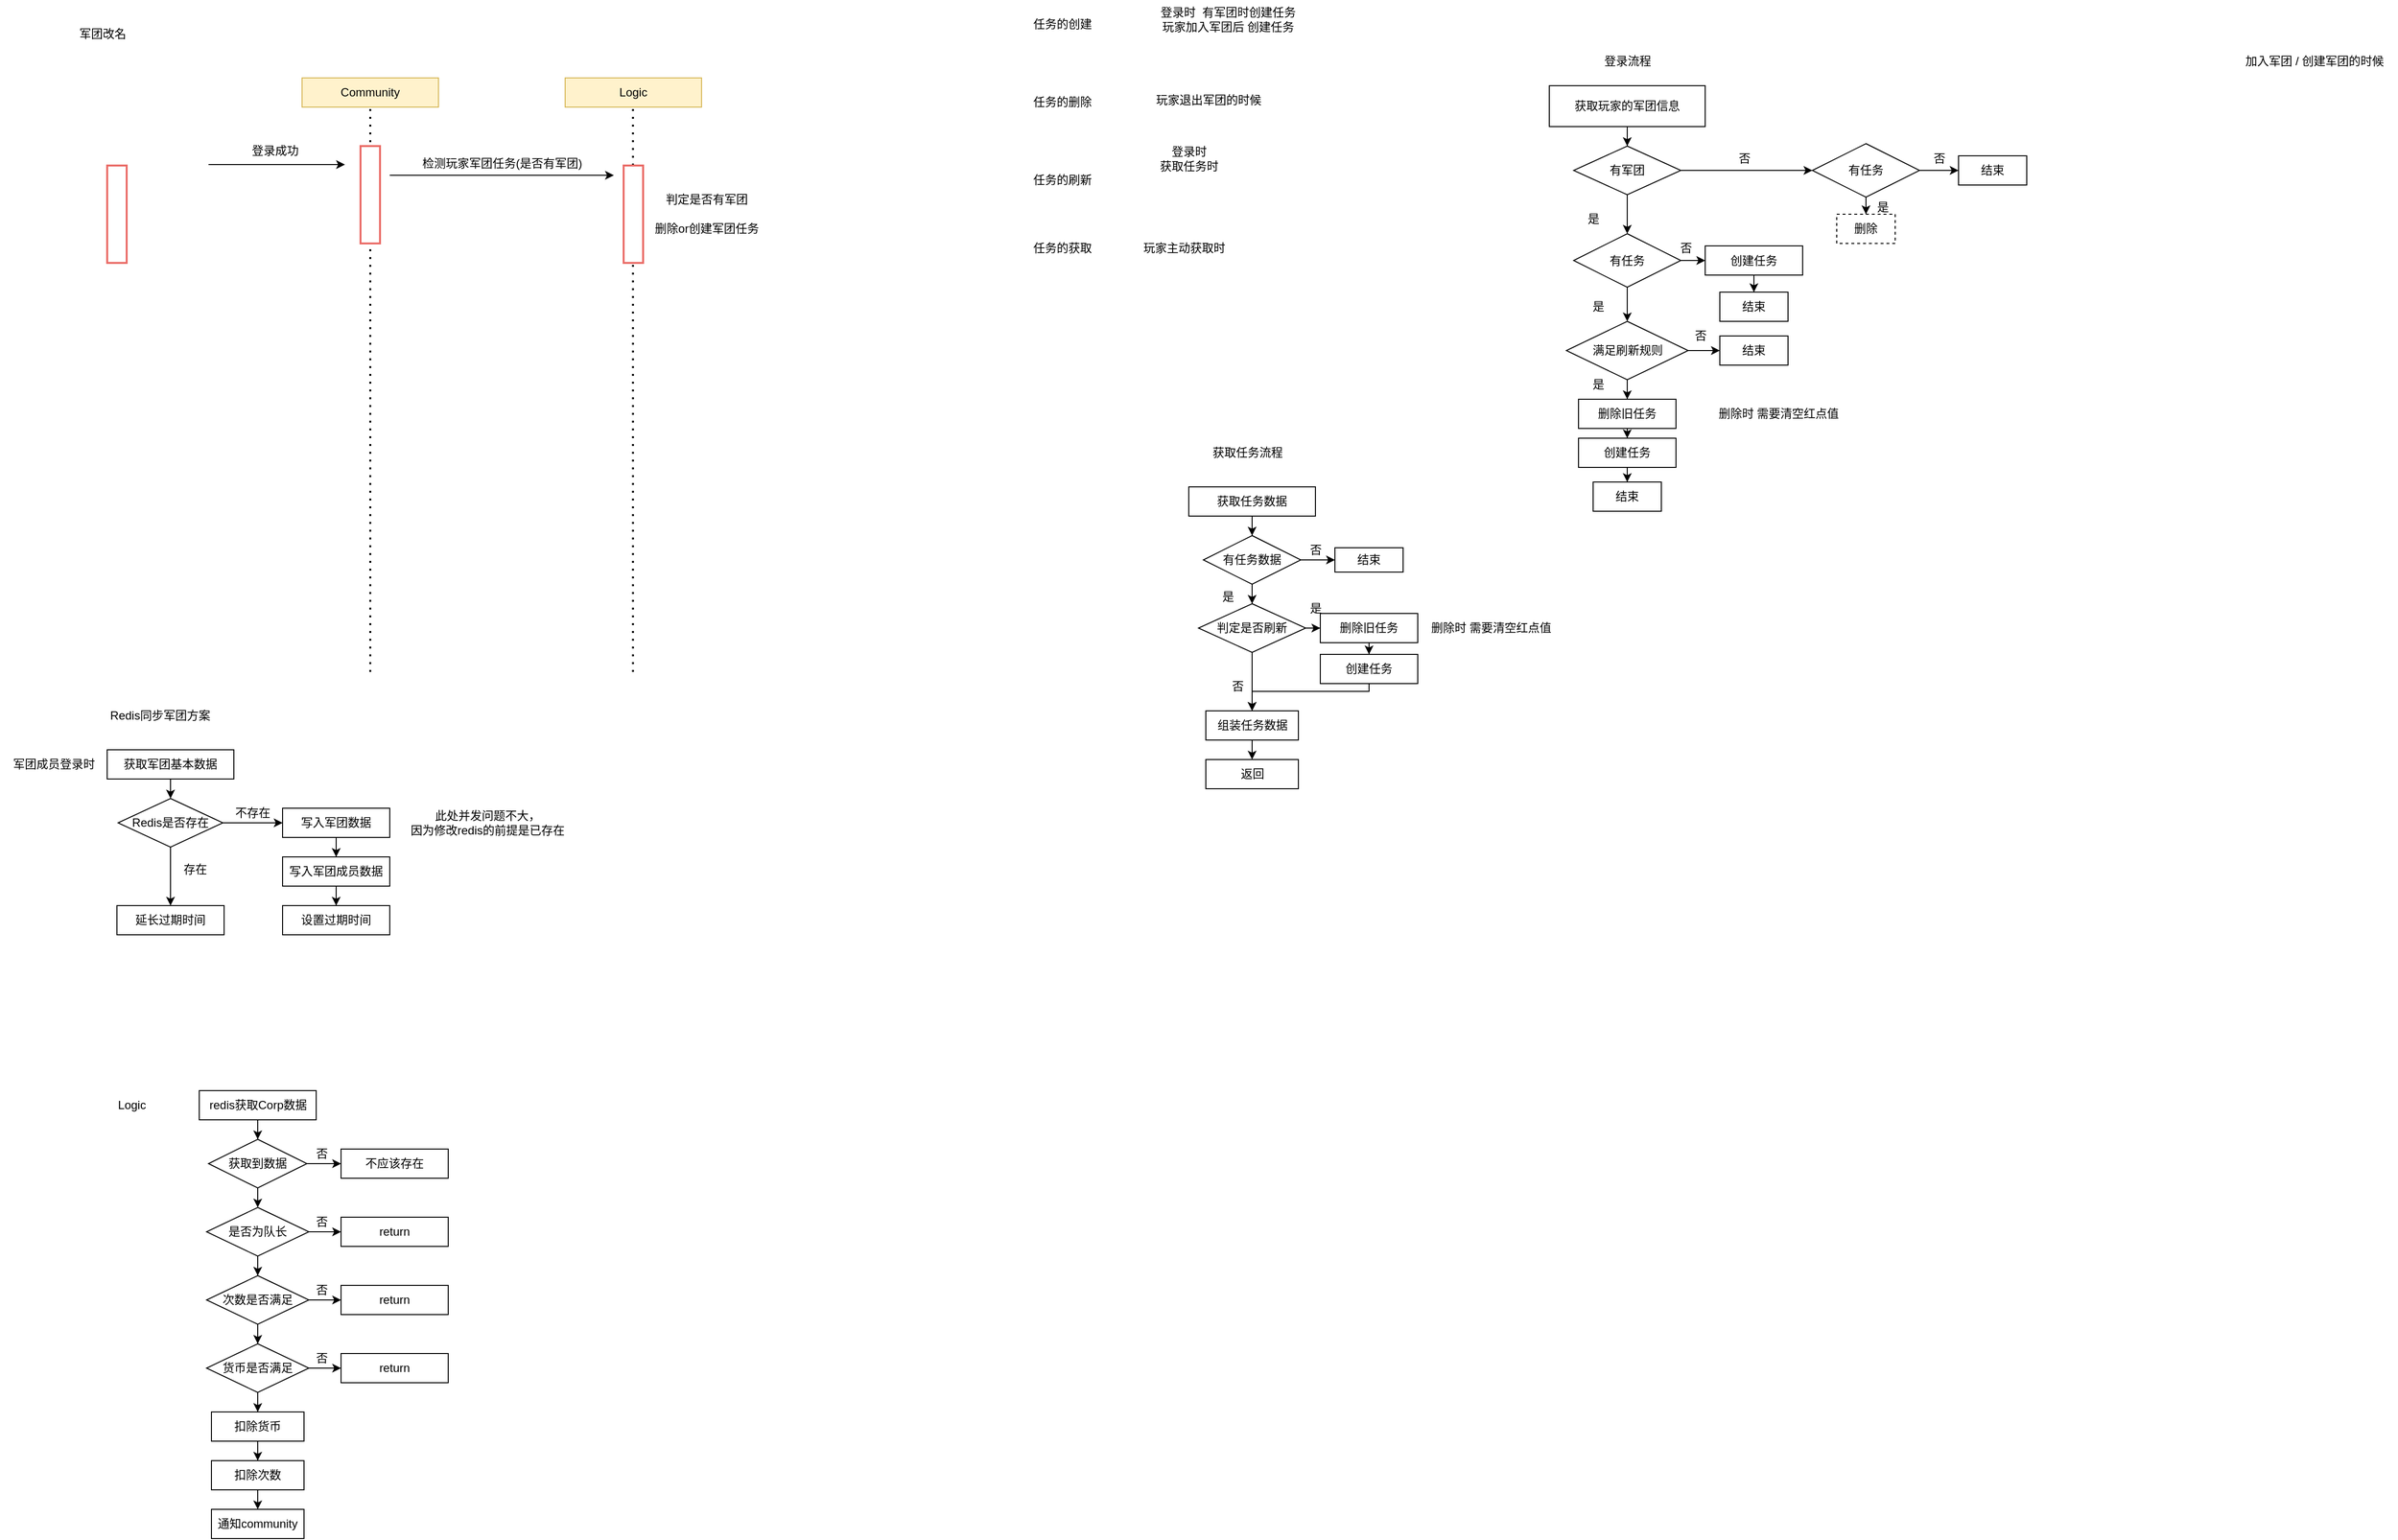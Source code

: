 <mxfile version="24.0.2" type="github">
  <diagram name="第 1 页" id="oSji3m5MZVK4zhBdaprP">
    <mxGraphModel dx="1434" dy="746" grid="1" gridSize="10" guides="1" tooltips="1" connect="1" arrows="1" fold="1" page="1" pageScale="1" pageWidth="4681" pageHeight="3300" math="0" shadow="0">
      <root>
        <mxCell id="0" />
        <mxCell id="1" parent="0" />
        <mxCell id="rDQbJ9bg_vCh2sCzomeY-5" value="军团改名" style="text;html=1;align=center;verticalAlign=middle;resizable=0;points=[];autosize=1;strokeColor=none;fillColor=none;" parent="1" vertex="1">
          <mxGeometry x="80" y="80" width="70" height="30" as="geometry" />
        </mxCell>
        <mxCell id="rDQbJ9bg_vCh2sCzomeY-9" value="" style="group" parent="1" vertex="1" connectable="0">
          <mxGeometry x="320" y="140" width="140" height="610" as="geometry" />
        </mxCell>
        <mxCell id="rDQbJ9bg_vCh2sCzomeY-2" value="Community" style="rounded=0;whiteSpace=wrap;html=1;fillColor=#fff2cc;strokeColor=#d6b656;" parent="rDQbJ9bg_vCh2sCzomeY-9" vertex="1">
          <mxGeometry width="140" height="30" as="geometry" />
        </mxCell>
        <mxCell id="rDQbJ9bg_vCh2sCzomeY-7" value="" style="endArrow=none;dashed=1;html=1;dashPattern=1 3;strokeWidth=2;rounded=0;entryX=0.5;entryY=1;entryDx=0;entryDy=0;" parent="rDQbJ9bg_vCh2sCzomeY-9" target="rDQbJ9bg_vCh2sCzomeY-2" edge="1">
          <mxGeometry width="50" height="50" relative="1" as="geometry">
            <mxPoint x="70" y="610" as="sourcePoint" />
            <mxPoint x="80" y="350" as="targetPoint" />
          </mxGeometry>
        </mxCell>
        <mxCell id="rDQbJ9bg_vCh2sCzomeY-12" value="" style="rounded=0;whiteSpace=wrap;html=1;strokeColor=#EA6B66;strokeWidth=2;" parent="rDQbJ9bg_vCh2sCzomeY-9" vertex="1">
          <mxGeometry x="60" y="70" width="20" height="100" as="geometry" />
        </mxCell>
        <mxCell id="CxbSqRHGkTOsmSSk36ne-1" value="" style="endArrow=classic;html=1;rounded=0;" edge="1" parent="rDQbJ9bg_vCh2sCzomeY-9">
          <mxGeometry width="50" height="50" relative="1" as="geometry">
            <mxPoint x="90" y="100" as="sourcePoint" />
            <mxPoint x="320" y="100" as="targetPoint" />
          </mxGeometry>
        </mxCell>
        <mxCell id="rDQbJ9bg_vCh2sCzomeY-10" value="" style="group" parent="1" vertex="1" connectable="0">
          <mxGeometry x="590" y="140" width="210" height="610" as="geometry" />
        </mxCell>
        <mxCell id="rDQbJ9bg_vCh2sCzomeY-3" value="Logic" style="rounded=0;whiteSpace=wrap;html=1;fillColor=#fff2cc;strokeColor=#d6b656;" parent="rDQbJ9bg_vCh2sCzomeY-10" vertex="1">
          <mxGeometry width="140" height="30" as="geometry" />
        </mxCell>
        <mxCell id="rDQbJ9bg_vCh2sCzomeY-8" value="" style="endArrow=none;dashed=1;html=1;dashPattern=1 3;strokeWidth=2;rounded=0;entryX=0.5;entryY=1;entryDx=0;entryDy=0;" parent="rDQbJ9bg_vCh2sCzomeY-10" edge="1">
          <mxGeometry width="50" height="50" relative="1" as="geometry">
            <mxPoint x="69.58" y="610" as="sourcePoint" />
            <mxPoint x="69.58" y="30" as="targetPoint" />
          </mxGeometry>
        </mxCell>
        <mxCell id="CxbSqRHGkTOsmSSk36ne-2" value="" style="rounded=0;whiteSpace=wrap;html=1;strokeColor=#EA6B66;strokeWidth=2;" vertex="1" parent="rDQbJ9bg_vCh2sCzomeY-10">
          <mxGeometry x="60" y="90" width="20" height="100" as="geometry" />
        </mxCell>
        <mxCell id="CxbSqRHGkTOsmSSk36ne-6" value="判定是否有军团" style="text;html=1;align=center;verticalAlign=middle;resizable=0;points=[];autosize=1;strokeColor=none;fillColor=none;" vertex="1" parent="rDQbJ9bg_vCh2sCzomeY-10">
          <mxGeometry x="90" y="110" width="110" height="30" as="geometry" />
        </mxCell>
        <mxCell id="CxbSqRHGkTOsmSSk36ne-7" value="删除or创建军团任务" style="text;html=1;align=center;verticalAlign=middle;resizable=0;points=[];autosize=1;strokeColor=none;fillColor=none;" vertex="1" parent="rDQbJ9bg_vCh2sCzomeY-10">
          <mxGeometry x="80" y="140" width="130" height="30" as="geometry" />
        </mxCell>
        <mxCell id="rDQbJ9bg_vCh2sCzomeY-11" value="" style="rounded=0;whiteSpace=wrap;html=1;strokeColor=#EA6B66;strokeWidth=2;" parent="1" vertex="1">
          <mxGeometry x="120" y="230" width="20" height="100" as="geometry" />
        </mxCell>
        <mxCell id="rDQbJ9bg_vCh2sCzomeY-13" value="Redis同步军团方案" style="text;html=1;align=center;verticalAlign=middle;resizable=0;points=[];autosize=1;strokeColor=none;fillColor=none;" parent="1" vertex="1">
          <mxGeometry x="108.75" y="780" width="130" height="30" as="geometry" />
        </mxCell>
        <mxCell id="rDQbJ9bg_vCh2sCzomeY-16" style="edgeStyle=orthogonalEdgeStyle;rounded=0;orthogonalLoop=1;jettySize=auto;html=1;exitX=0.5;exitY=1;exitDx=0;exitDy=0;entryX=0.5;entryY=0;entryDx=0;entryDy=0;" parent="1" source="rDQbJ9bg_vCh2sCzomeY-14" target="rDQbJ9bg_vCh2sCzomeY-15" edge="1">
          <mxGeometry relative="1" as="geometry" />
        </mxCell>
        <mxCell id="rDQbJ9bg_vCh2sCzomeY-14" value="获取军团基本数据" style="rounded=0;whiteSpace=wrap;html=1;" parent="1" vertex="1">
          <mxGeometry x="120" y="830" width="130" height="30" as="geometry" />
        </mxCell>
        <mxCell id="rDQbJ9bg_vCh2sCzomeY-20" style="edgeStyle=orthogonalEdgeStyle;rounded=0;orthogonalLoop=1;jettySize=auto;html=1;exitX=1;exitY=0.5;exitDx=0;exitDy=0;" parent="1" source="rDQbJ9bg_vCh2sCzomeY-15" target="rDQbJ9bg_vCh2sCzomeY-18" edge="1">
          <mxGeometry relative="1" as="geometry" />
        </mxCell>
        <mxCell id="rDQbJ9bg_vCh2sCzomeY-27" style="edgeStyle=orthogonalEdgeStyle;rounded=0;orthogonalLoop=1;jettySize=auto;html=1;exitX=0.5;exitY=1;exitDx=0;exitDy=0;" parent="1" source="rDQbJ9bg_vCh2sCzomeY-15" target="rDQbJ9bg_vCh2sCzomeY-17" edge="1">
          <mxGeometry relative="1" as="geometry" />
        </mxCell>
        <mxCell id="rDQbJ9bg_vCh2sCzomeY-15" value="Redis是否存在" style="rhombus;whiteSpace=wrap;html=1;" parent="1" vertex="1">
          <mxGeometry x="131.25" y="880" width="107.5" height="50" as="geometry" />
        </mxCell>
        <mxCell id="rDQbJ9bg_vCh2sCzomeY-17" value="延长过期时间" style="rounded=0;whiteSpace=wrap;html=1;" parent="1" vertex="1">
          <mxGeometry x="130" y="990" width="110" height="30" as="geometry" />
        </mxCell>
        <mxCell id="rDQbJ9bg_vCh2sCzomeY-21" style="edgeStyle=orthogonalEdgeStyle;rounded=0;orthogonalLoop=1;jettySize=auto;html=1;exitX=0.5;exitY=1;exitDx=0;exitDy=0;" parent="1" source="rDQbJ9bg_vCh2sCzomeY-18" target="rDQbJ9bg_vCh2sCzomeY-19" edge="1">
          <mxGeometry relative="1" as="geometry" />
        </mxCell>
        <mxCell id="rDQbJ9bg_vCh2sCzomeY-18" value="写入军团数据" style="rounded=0;whiteSpace=wrap;html=1;" parent="1" vertex="1">
          <mxGeometry x="300" y="890" width="110" height="30" as="geometry" />
        </mxCell>
        <mxCell id="rDQbJ9bg_vCh2sCzomeY-24" style="edgeStyle=orthogonalEdgeStyle;rounded=0;orthogonalLoop=1;jettySize=auto;html=1;exitX=0.5;exitY=1;exitDx=0;exitDy=0;" parent="1" source="rDQbJ9bg_vCh2sCzomeY-19" target="rDQbJ9bg_vCh2sCzomeY-22" edge="1">
          <mxGeometry relative="1" as="geometry" />
        </mxCell>
        <mxCell id="rDQbJ9bg_vCh2sCzomeY-19" value="写入军团成员数据" style="rounded=0;whiteSpace=wrap;html=1;" parent="1" vertex="1">
          <mxGeometry x="300" y="940" width="110" height="30" as="geometry" />
        </mxCell>
        <mxCell id="rDQbJ9bg_vCh2sCzomeY-22" value="设置过期时间" style="rounded=0;whiteSpace=wrap;html=1;" parent="1" vertex="1">
          <mxGeometry x="300" y="990" width="110" height="30" as="geometry" />
        </mxCell>
        <mxCell id="rDQbJ9bg_vCh2sCzomeY-23" value="军团成员登录时" style="text;html=1;align=center;verticalAlign=middle;resizable=0;points=[];autosize=1;strokeColor=none;fillColor=none;" parent="1" vertex="1">
          <mxGeometry x="10" y="830" width="110" height="30" as="geometry" />
        </mxCell>
        <mxCell id="rDQbJ9bg_vCh2sCzomeY-26" value="此处并发问题不大，&lt;br&gt;因为修改redis的前提是已存在" style="text;html=1;align=center;verticalAlign=middle;resizable=0;points=[];autosize=1;strokeColor=none;fillColor=none;" parent="1" vertex="1">
          <mxGeometry x="420" y="885" width="180" height="40" as="geometry" />
        </mxCell>
        <mxCell id="rDQbJ9bg_vCh2sCzomeY-28" value="不存在" style="text;html=1;align=center;verticalAlign=middle;resizable=0;points=[];autosize=1;strokeColor=none;fillColor=none;" parent="1" vertex="1">
          <mxGeometry x="238.75" y="880" width="60" height="30" as="geometry" />
        </mxCell>
        <mxCell id="rDQbJ9bg_vCh2sCzomeY-29" value="存在" style="text;html=1;align=center;verticalAlign=middle;resizable=0;points=[];autosize=1;strokeColor=none;fillColor=none;" parent="1" vertex="1">
          <mxGeometry x="185" y="938" width="50" height="30" as="geometry" />
        </mxCell>
        <mxCell id="rDQbJ9bg_vCh2sCzomeY-56" style="edgeStyle=orthogonalEdgeStyle;rounded=0;orthogonalLoop=1;jettySize=auto;html=1;exitX=0.5;exitY=1;exitDx=0;exitDy=0;" parent="1" source="rDQbJ9bg_vCh2sCzomeY-32" target="rDQbJ9bg_vCh2sCzomeY-33" edge="1">
          <mxGeometry relative="1" as="geometry" />
        </mxCell>
        <mxCell id="rDQbJ9bg_vCh2sCzomeY-32" value="redis获取Corp数据" style="rounded=0;whiteSpace=wrap;html=1;" parent="1" vertex="1">
          <mxGeometry x="214.5" y="1180" width="120" height="30" as="geometry" />
        </mxCell>
        <mxCell id="rDQbJ9bg_vCh2sCzomeY-54" style="edgeStyle=orthogonalEdgeStyle;rounded=0;orthogonalLoop=1;jettySize=auto;html=1;exitX=0.5;exitY=1;exitDx=0;exitDy=0;entryX=0.5;entryY=0;entryDx=0;entryDy=0;" parent="1" source="rDQbJ9bg_vCh2sCzomeY-33" target="rDQbJ9bg_vCh2sCzomeY-36" edge="1">
          <mxGeometry relative="1" as="geometry" />
        </mxCell>
        <mxCell id="rDQbJ9bg_vCh2sCzomeY-55" style="edgeStyle=orthogonalEdgeStyle;rounded=0;orthogonalLoop=1;jettySize=auto;html=1;exitX=1;exitY=0.5;exitDx=0;exitDy=0;" parent="1" source="rDQbJ9bg_vCh2sCzomeY-33" target="rDQbJ9bg_vCh2sCzomeY-34" edge="1">
          <mxGeometry relative="1" as="geometry" />
        </mxCell>
        <mxCell id="rDQbJ9bg_vCh2sCzomeY-33" value="获取到数据" style="rhombus;whiteSpace=wrap;html=1;" parent="1" vertex="1">
          <mxGeometry x="224" y="1230" width="101" height="50" as="geometry" />
        </mxCell>
        <mxCell id="rDQbJ9bg_vCh2sCzomeY-34" value="不应该存在" style="whiteSpace=wrap;html=1;" parent="1" vertex="1">
          <mxGeometry x="360" y="1240" width="110" height="30" as="geometry" />
        </mxCell>
        <mxCell id="rDQbJ9bg_vCh2sCzomeY-43" style="edgeStyle=orthogonalEdgeStyle;rounded=0;orthogonalLoop=1;jettySize=auto;html=1;exitX=0.5;exitY=1;exitDx=0;exitDy=0;" parent="1" source="rDQbJ9bg_vCh2sCzomeY-36" target="rDQbJ9bg_vCh2sCzomeY-37" edge="1">
          <mxGeometry relative="1" as="geometry" />
        </mxCell>
        <mxCell id="rDQbJ9bg_vCh2sCzomeY-53" style="edgeStyle=orthogonalEdgeStyle;rounded=0;orthogonalLoop=1;jettySize=auto;html=1;exitX=1;exitY=0.5;exitDx=0;exitDy=0;" parent="1" source="rDQbJ9bg_vCh2sCzomeY-36" target="rDQbJ9bg_vCh2sCzomeY-48" edge="1">
          <mxGeometry relative="1" as="geometry" />
        </mxCell>
        <mxCell id="rDQbJ9bg_vCh2sCzomeY-36" value="是否为队长" style="rhombus;whiteSpace=wrap;html=1;" parent="1" vertex="1">
          <mxGeometry x="222" y="1300" width="105" height="50" as="geometry" />
        </mxCell>
        <mxCell id="rDQbJ9bg_vCh2sCzomeY-44" style="edgeStyle=orthogonalEdgeStyle;rounded=0;orthogonalLoop=1;jettySize=auto;html=1;exitX=0.5;exitY=1;exitDx=0;exitDy=0;" parent="1" source="rDQbJ9bg_vCh2sCzomeY-37" target="rDQbJ9bg_vCh2sCzomeY-39" edge="1">
          <mxGeometry relative="1" as="geometry" />
        </mxCell>
        <mxCell id="rDQbJ9bg_vCh2sCzomeY-51" style="edgeStyle=orthogonalEdgeStyle;rounded=0;orthogonalLoop=1;jettySize=auto;html=1;exitX=1;exitY=0.5;exitDx=0;exitDy=0;entryX=0;entryY=0.5;entryDx=0;entryDy=0;" parent="1" source="rDQbJ9bg_vCh2sCzomeY-37" target="rDQbJ9bg_vCh2sCzomeY-49" edge="1">
          <mxGeometry relative="1" as="geometry" />
        </mxCell>
        <mxCell id="rDQbJ9bg_vCh2sCzomeY-37" value="次数是否满足" style="rhombus;whiteSpace=wrap;html=1;" parent="1" vertex="1">
          <mxGeometry x="222" y="1370" width="105" height="50" as="geometry" />
        </mxCell>
        <mxCell id="rDQbJ9bg_vCh2sCzomeY-45" style="edgeStyle=orthogonalEdgeStyle;rounded=0;orthogonalLoop=1;jettySize=auto;html=1;exitX=0.5;exitY=1;exitDx=0;exitDy=0;" parent="1" source="rDQbJ9bg_vCh2sCzomeY-39" target="rDQbJ9bg_vCh2sCzomeY-40" edge="1">
          <mxGeometry relative="1" as="geometry" />
        </mxCell>
        <mxCell id="rDQbJ9bg_vCh2sCzomeY-52" style="edgeStyle=orthogonalEdgeStyle;rounded=0;orthogonalLoop=1;jettySize=auto;html=1;exitX=1;exitY=0.5;exitDx=0;exitDy=0;" parent="1" source="rDQbJ9bg_vCh2sCzomeY-39" target="rDQbJ9bg_vCh2sCzomeY-50" edge="1">
          <mxGeometry relative="1" as="geometry" />
        </mxCell>
        <mxCell id="rDQbJ9bg_vCh2sCzomeY-39" value="货币是否满足" style="rhombus;whiteSpace=wrap;html=1;" parent="1" vertex="1">
          <mxGeometry x="222" y="1440" width="105" height="50" as="geometry" />
        </mxCell>
        <mxCell id="rDQbJ9bg_vCh2sCzomeY-46" style="edgeStyle=orthogonalEdgeStyle;rounded=0;orthogonalLoop=1;jettySize=auto;html=1;exitX=0.5;exitY=1;exitDx=0;exitDy=0;" parent="1" source="rDQbJ9bg_vCh2sCzomeY-40" target="rDQbJ9bg_vCh2sCzomeY-41" edge="1">
          <mxGeometry relative="1" as="geometry" />
        </mxCell>
        <mxCell id="rDQbJ9bg_vCh2sCzomeY-40" value="扣除货币" style="rounded=0;whiteSpace=wrap;html=1;" parent="1" vertex="1">
          <mxGeometry x="227" y="1510" width="95" height="30" as="geometry" />
        </mxCell>
        <mxCell id="rDQbJ9bg_vCh2sCzomeY-47" style="edgeStyle=orthogonalEdgeStyle;rounded=0;orthogonalLoop=1;jettySize=auto;html=1;exitX=0.5;exitY=1;exitDx=0;exitDy=0;entryX=0.5;entryY=0;entryDx=0;entryDy=0;" parent="1" source="rDQbJ9bg_vCh2sCzomeY-41" target="rDQbJ9bg_vCh2sCzomeY-42" edge="1">
          <mxGeometry relative="1" as="geometry" />
        </mxCell>
        <mxCell id="rDQbJ9bg_vCh2sCzomeY-41" value="扣除次数" style="rounded=0;whiteSpace=wrap;html=1;" parent="1" vertex="1">
          <mxGeometry x="227" y="1560" width="95" height="30" as="geometry" />
        </mxCell>
        <mxCell id="rDQbJ9bg_vCh2sCzomeY-42" value="通知community" style="rounded=0;whiteSpace=wrap;html=1;" parent="1" vertex="1">
          <mxGeometry x="227" y="1610" width="95" height="30" as="geometry" />
        </mxCell>
        <mxCell id="rDQbJ9bg_vCh2sCzomeY-48" value="return" style="whiteSpace=wrap;html=1;" parent="1" vertex="1">
          <mxGeometry x="360" y="1310" width="110" height="30" as="geometry" />
        </mxCell>
        <mxCell id="rDQbJ9bg_vCh2sCzomeY-49" value="return" style="whiteSpace=wrap;html=1;" parent="1" vertex="1">
          <mxGeometry x="360" y="1380" width="110" height="30" as="geometry" />
        </mxCell>
        <mxCell id="rDQbJ9bg_vCh2sCzomeY-50" value="return" style="whiteSpace=wrap;html=1;" parent="1" vertex="1">
          <mxGeometry x="360" y="1450" width="110" height="30" as="geometry" />
        </mxCell>
        <mxCell id="rDQbJ9bg_vCh2sCzomeY-57" value="否" style="text;html=1;align=center;verticalAlign=middle;resizable=0;points=[];autosize=1;strokeColor=none;fillColor=none;" parent="1" vertex="1">
          <mxGeometry x="320" y="1230" width="40" height="30" as="geometry" />
        </mxCell>
        <mxCell id="rDQbJ9bg_vCh2sCzomeY-58" value="否" style="text;html=1;align=center;verticalAlign=middle;resizable=0;points=[];autosize=1;strokeColor=none;fillColor=none;" parent="1" vertex="1">
          <mxGeometry x="320" y="1300" width="40" height="30" as="geometry" />
        </mxCell>
        <mxCell id="rDQbJ9bg_vCh2sCzomeY-59" value="否" style="text;html=1;align=center;verticalAlign=middle;resizable=0;points=[];autosize=1;strokeColor=none;fillColor=none;" parent="1" vertex="1">
          <mxGeometry x="320" y="1370" width="40" height="30" as="geometry" />
        </mxCell>
        <mxCell id="rDQbJ9bg_vCh2sCzomeY-61" value="否" style="text;html=1;align=center;verticalAlign=middle;resizable=0;points=[];autosize=1;strokeColor=none;fillColor=none;" parent="1" vertex="1">
          <mxGeometry x="320" y="1440" width="40" height="30" as="geometry" />
        </mxCell>
        <mxCell id="rDQbJ9bg_vCh2sCzomeY-62" value="Logic" style="text;html=1;align=center;verticalAlign=middle;resizable=0;points=[];autosize=1;strokeColor=none;fillColor=none;" parent="1" vertex="1">
          <mxGeometry x="120" y="1180" width="50" height="30" as="geometry" />
        </mxCell>
        <mxCell id="Tj6smirL2t5hEGaFXOOK-1" value="任务的创建" style="text;html=1;align=center;verticalAlign=middle;resizable=0;points=[];autosize=1;strokeColor=none;fillColor=none;" parent="1" vertex="1">
          <mxGeometry x="1060" y="70" width="80" height="30" as="geometry" />
        </mxCell>
        <mxCell id="Tj6smirL2t5hEGaFXOOK-2" value="任务的删除" style="text;html=1;align=center;verticalAlign=middle;resizable=0;points=[];autosize=1;strokeColor=none;fillColor=none;" parent="1" vertex="1">
          <mxGeometry x="1060" y="150" width="80" height="30" as="geometry" />
        </mxCell>
        <mxCell id="Tj6smirL2t5hEGaFXOOK-3" value="任务的刷新" style="text;html=1;align=center;verticalAlign=middle;resizable=0;points=[];autosize=1;strokeColor=none;fillColor=none;" parent="1" vertex="1">
          <mxGeometry x="1060" y="230" width="80" height="30" as="geometry" />
        </mxCell>
        <mxCell id="Tj6smirL2t5hEGaFXOOK-4" value="任务的获取" style="text;html=1;align=center;verticalAlign=middle;resizable=0;points=[];autosize=1;strokeColor=none;fillColor=none;" parent="1" vertex="1">
          <mxGeometry x="1060" y="300" width="80" height="30" as="geometry" />
        </mxCell>
        <mxCell id="Tj6smirL2t5hEGaFXOOK-5" value="登录时&amp;nbsp; 有军团时创建任务&lt;div&gt;玩家加入军团后 创建任务&lt;/div&gt;" style="text;html=1;align=center;verticalAlign=middle;resizable=0;points=[];autosize=1;strokeColor=none;fillColor=none;" parent="1" vertex="1">
          <mxGeometry x="1190" y="60" width="160" height="40" as="geometry" />
        </mxCell>
        <mxCell id="Tj6smirL2t5hEGaFXOOK-6" value="玩家退出军团的时候" style="text;html=1;align=center;verticalAlign=middle;resizable=0;points=[];autosize=1;strokeColor=none;fillColor=none;" parent="1" vertex="1">
          <mxGeometry x="1185" y="148" width="130" height="30" as="geometry" />
        </mxCell>
        <mxCell id="Tj6smirL2t5hEGaFXOOK-7" value="登录时&lt;div&gt;获取任务时&lt;/div&gt;" style="text;html=1;align=center;verticalAlign=middle;resizable=0;points=[];autosize=1;strokeColor=none;fillColor=none;" parent="1" vertex="1">
          <mxGeometry x="1190" y="203" width="80" height="40" as="geometry" />
        </mxCell>
        <mxCell id="Tj6smirL2t5hEGaFXOOK-8" value="玩家主动获取时" style="text;html=1;align=center;verticalAlign=middle;resizable=0;points=[];autosize=1;strokeColor=none;fillColor=none;" parent="1" vertex="1">
          <mxGeometry x="1170" y="300" width="110" height="30" as="geometry" />
        </mxCell>
        <mxCell id="Tj6smirL2t5hEGaFXOOK-29" style="edgeStyle=orthogonalEdgeStyle;rounded=0;orthogonalLoop=1;jettySize=auto;html=1;exitX=0.5;exitY=1;exitDx=0;exitDy=0;" parent="1" source="Tj6smirL2t5hEGaFXOOK-9" target="Tj6smirL2t5hEGaFXOOK-11" edge="1">
          <mxGeometry relative="1" as="geometry" />
        </mxCell>
        <mxCell id="Tj6smirL2t5hEGaFXOOK-9" value="获取玩家的军团信息" style="rounded=0;whiteSpace=wrap;html=1;" parent="1" vertex="1">
          <mxGeometry x="1600" y="148" width="160" height="42" as="geometry" />
        </mxCell>
        <mxCell id="Tj6smirL2t5hEGaFXOOK-10" value="登录流程" style="text;html=1;align=center;verticalAlign=middle;resizable=0;points=[];autosize=1;strokeColor=none;fillColor=none;" parent="1" vertex="1">
          <mxGeometry x="1645" y="108" width="70" height="30" as="geometry" />
        </mxCell>
        <mxCell id="Tj6smirL2t5hEGaFXOOK-30" style="edgeStyle=orthogonalEdgeStyle;rounded=0;orthogonalLoop=1;jettySize=auto;html=1;exitX=1;exitY=0.5;exitDx=0;exitDy=0;entryX=0;entryY=0.5;entryDx=0;entryDy=0;" parent="1" source="Tj6smirL2t5hEGaFXOOK-11" target="Tj6smirL2t5hEGaFXOOK-15" edge="1">
          <mxGeometry relative="1" as="geometry" />
        </mxCell>
        <mxCell id="Tj6smirL2t5hEGaFXOOK-33" style="edgeStyle=orthogonalEdgeStyle;rounded=0;orthogonalLoop=1;jettySize=auto;html=1;exitX=0.5;exitY=1;exitDx=0;exitDy=0;" parent="1" source="Tj6smirL2t5hEGaFXOOK-11" target="Tj6smirL2t5hEGaFXOOK-19" edge="1">
          <mxGeometry relative="1" as="geometry" />
        </mxCell>
        <mxCell id="Tj6smirL2t5hEGaFXOOK-11" value="有军团" style="rhombus;whiteSpace=wrap;html=1;" parent="1" vertex="1">
          <mxGeometry x="1625" y="210" width="110" height="50" as="geometry" />
        </mxCell>
        <mxCell id="Tj6smirL2t5hEGaFXOOK-31" style="edgeStyle=orthogonalEdgeStyle;rounded=0;orthogonalLoop=1;jettySize=auto;html=1;exitX=1;exitY=0.5;exitDx=0;exitDy=0;" parent="1" source="Tj6smirL2t5hEGaFXOOK-15" target="Tj6smirL2t5hEGaFXOOK-18" edge="1">
          <mxGeometry relative="1" as="geometry" />
        </mxCell>
        <mxCell id="Tj6smirL2t5hEGaFXOOK-32" style="edgeStyle=orthogonalEdgeStyle;rounded=0;orthogonalLoop=1;jettySize=auto;html=1;exitX=0.5;exitY=1;exitDx=0;exitDy=0;" parent="1" source="Tj6smirL2t5hEGaFXOOK-15" target="Tj6smirL2t5hEGaFXOOK-17" edge="1">
          <mxGeometry relative="1" as="geometry" />
        </mxCell>
        <mxCell id="Tj6smirL2t5hEGaFXOOK-15" value="有任务" style="rhombus;whiteSpace=wrap;html=1;" parent="1" vertex="1">
          <mxGeometry x="1870" y="207.5" width="110" height="55" as="geometry" />
        </mxCell>
        <mxCell id="Tj6smirL2t5hEGaFXOOK-17" value="删除" style="whiteSpace=wrap;html=1;dashed=1;" parent="1" vertex="1">
          <mxGeometry x="1895" y="280" width="60" height="30" as="geometry" />
        </mxCell>
        <mxCell id="Tj6smirL2t5hEGaFXOOK-18" value="结束" style="whiteSpace=wrap;html=1;" parent="1" vertex="1">
          <mxGeometry x="2020" y="220" width="70" height="30" as="geometry" />
        </mxCell>
        <mxCell id="Tj6smirL2t5hEGaFXOOK-34" style="edgeStyle=orthogonalEdgeStyle;rounded=0;orthogonalLoop=1;jettySize=auto;html=1;exitX=1;exitY=0.5;exitDx=0;exitDy=0;entryX=0;entryY=0.5;entryDx=0;entryDy=0;" parent="1" source="Tj6smirL2t5hEGaFXOOK-19" target="Tj6smirL2t5hEGaFXOOK-22" edge="1">
          <mxGeometry relative="1" as="geometry" />
        </mxCell>
        <mxCell id="Tj6smirL2t5hEGaFXOOK-35" style="edgeStyle=orthogonalEdgeStyle;rounded=0;orthogonalLoop=1;jettySize=auto;html=1;exitX=0.5;exitY=1;exitDx=0;exitDy=0;" parent="1" source="Tj6smirL2t5hEGaFXOOK-19" target="Tj6smirL2t5hEGaFXOOK-21" edge="1">
          <mxGeometry relative="1" as="geometry" />
        </mxCell>
        <mxCell id="Tj6smirL2t5hEGaFXOOK-19" value="有任务" style="rhombus;whiteSpace=wrap;html=1;" parent="1" vertex="1">
          <mxGeometry x="1625" y="300" width="110" height="55" as="geometry" />
        </mxCell>
        <mxCell id="Tj6smirL2t5hEGaFXOOK-36" style="edgeStyle=orthogonalEdgeStyle;rounded=0;orthogonalLoop=1;jettySize=auto;html=1;exitX=0.5;exitY=1;exitDx=0;exitDy=0;" parent="1" source="Tj6smirL2t5hEGaFXOOK-21" target="Tj6smirL2t5hEGaFXOOK-24" edge="1">
          <mxGeometry relative="1" as="geometry" />
        </mxCell>
        <mxCell id="Tj6smirL2t5hEGaFXOOK-41" style="edgeStyle=orthogonalEdgeStyle;rounded=0;orthogonalLoop=1;jettySize=auto;html=1;exitX=1;exitY=0.5;exitDx=0;exitDy=0;" parent="1" source="Tj6smirL2t5hEGaFXOOK-21" target="Tj6smirL2t5hEGaFXOOK-25" edge="1">
          <mxGeometry relative="1" as="geometry" />
        </mxCell>
        <mxCell id="Tj6smirL2t5hEGaFXOOK-21" value="满足刷新规则" style="rhombus;whiteSpace=wrap;html=1;" parent="1" vertex="1">
          <mxGeometry x="1617.5" y="390" width="125" height="60" as="geometry" />
        </mxCell>
        <mxCell id="Tj6smirL2t5hEGaFXOOK-39" style="edgeStyle=orthogonalEdgeStyle;rounded=0;orthogonalLoop=1;jettySize=auto;html=1;exitX=0.5;exitY=1;exitDx=0;exitDy=0;" parent="1" source="Tj6smirL2t5hEGaFXOOK-22" target="Tj6smirL2t5hEGaFXOOK-23" edge="1">
          <mxGeometry relative="1" as="geometry" />
        </mxCell>
        <mxCell id="Tj6smirL2t5hEGaFXOOK-22" value="创建任务" style="whiteSpace=wrap;html=1;" parent="1" vertex="1">
          <mxGeometry x="1760" y="312.5" width="100" height="30" as="geometry" />
        </mxCell>
        <mxCell id="Tj6smirL2t5hEGaFXOOK-23" value="结束" style="whiteSpace=wrap;html=1;" parent="1" vertex="1">
          <mxGeometry x="1775" y="360" width="70" height="30" as="geometry" />
        </mxCell>
        <mxCell id="Tj6smirL2t5hEGaFXOOK-37" style="edgeStyle=orthogonalEdgeStyle;rounded=0;orthogonalLoop=1;jettySize=auto;html=1;exitX=0.5;exitY=1;exitDx=0;exitDy=0;" parent="1" source="Tj6smirL2t5hEGaFXOOK-24" target="Tj6smirL2t5hEGaFXOOK-26" edge="1">
          <mxGeometry relative="1" as="geometry" />
        </mxCell>
        <mxCell id="Tj6smirL2t5hEGaFXOOK-24" value="删除旧任务" style="whiteSpace=wrap;html=1;" parent="1" vertex="1">
          <mxGeometry x="1630" y="470" width="100" height="30" as="geometry" />
        </mxCell>
        <mxCell id="Tj6smirL2t5hEGaFXOOK-25" value="结束" style="whiteSpace=wrap;html=1;" parent="1" vertex="1">
          <mxGeometry x="1775" y="405" width="70" height="30" as="geometry" />
        </mxCell>
        <mxCell id="Tj6smirL2t5hEGaFXOOK-38" style="edgeStyle=orthogonalEdgeStyle;rounded=0;orthogonalLoop=1;jettySize=auto;html=1;entryX=0.5;entryY=0;entryDx=0;entryDy=0;" parent="1" source="Tj6smirL2t5hEGaFXOOK-26" target="Tj6smirL2t5hEGaFXOOK-27" edge="1">
          <mxGeometry relative="1" as="geometry" />
        </mxCell>
        <mxCell id="Tj6smirL2t5hEGaFXOOK-26" value="创建任务" style="whiteSpace=wrap;html=1;" parent="1" vertex="1">
          <mxGeometry x="1630" y="510" width="100" height="30" as="geometry" />
        </mxCell>
        <mxCell id="Tj6smirL2t5hEGaFXOOK-27" value="结束" style="whiteSpace=wrap;html=1;" parent="1" vertex="1">
          <mxGeometry x="1645" y="555" width="70" height="30" as="geometry" />
        </mxCell>
        <mxCell id="Tj6smirL2t5hEGaFXOOK-42" value="否" style="text;html=1;align=center;verticalAlign=middle;resizable=0;points=[];autosize=1;strokeColor=none;fillColor=none;" parent="1" vertex="1">
          <mxGeometry x="1780" y="208" width="40" height="30" as="geometry" />
        </mxCell>
        <mxCell id="Tj6smirL2t5hEGaFXOOK-43" value="否" style="text;html=1;align=center;verticalAlign=middle;resizable=0;points=[];autosize=1;strokeColor=none;fillColor=none;" parent="1" vertex="1">
          <mxGeometry x="1980" y="208" width="40" height="30" as="geometry" />
        </mxCell>
        <mxCell id="Tj6smirL2t5hEGaFXOOK-44" value="是" style="text;html=1;align=center;verticalAlign=middle;resizable=0;points=[];autosize=1;strokeColor=none;fillColor=none;" parent="1" vertex="1">
          <mxGeometry x="1922" y="258" width="40" height="30" as="geometry" />
        </mxCell>
        <mxCell id="Tj6smirL2t5hEGaFXOOK-45" value="是" style="text;html=1;align=center;verticalAlign=middle;resizable=0;points=[];autosize=1;strokeColor=none;fillColor=none;" parent="1" vertex="1">
          <mxGeometry x="1625" y="270" width="40" height="30" as="geometry" />
        </mxCell>
        <mxCell id="Tj6smirL2t5hEGaFXOOK-46" value="否" style="text;html=1;align=center;verticalAlign=middle;resizable=0;points=[];autosize=1;strokeColor=none;fillColor=none;" parent="1" vertex="1">
          <mxGeometry x="1720" y="300" width="40" height="30" as="geometry" />
        </mxCell>
        <mxCell id="Tj6smirL2t5hEGaFXOOK-47" value="是" style="text;html=1;align=center;verticalAlign=middle;resizable=0;points=[];autosize=1;strokeColor=none;fillColor=none;" parent="1" vertex="1">
          <mxGeometry x="1630" y="360" width="40" height="30" as="geometry" />
        </mxCell>
        <mxCell id="Tj6smirL2t5hEGaFXOOK-48" value="是" style="text;html=1;align=center;verticalAlign=middle;resizable=0;points=[];autosize=1;strokeColor=none;fillColor=none;" parent="1" vertex="1">
          <mxGeometry x="1630" y="440" width="40" height="30" as="geometry" />
        </mxCell>
        <mxCell id="Tj6smirL2t5hEGaFXOOK-49" value="否" style="text;html=1;align=center;verticalAlign=middle;resizable=0;points=[];autosize=1;strokeColor=none;fillColor=none;" parent="1" vertex="1">
          <mxGeometry x="1735" y="390" width="40" height="30" as="geometry" />
        </mxCell>
        <mxCell id="Tj6smirL2t5hEGaFXOOK-50" value="加入军团 / 创建军团的时候" style="text;html=1;align=center;verticalAlign=middle;resizable=0;points=[];autosize=1;strokeColor=none;fillColor=none;" parent="1" vertex="1">
          <mxGeometry x="2300" y="108" width="170" height="30" as="geometry" />
        </mxCell>
        <mxCell id="Tj6smirL2t5hEGaFXOOK-52" value="获取任务流程" style="text;html=1;align=center;verticalAlign=middle;resizable=0;points=[];autosize=1;strokeColor=none;fillColor=none;" parent="1" vertex="1">
          <mxGeometry x="1240" y="510" width="100" height="30" as="geometry" />
        </mxCell>
        <mxCell id="Tj6smirL2t5hEGaFXOOK-57" style="edgeStyle=orthogonalEdgeStyle;rounded=0;orthogonalLoop=1;jettySize=auto;html=1;exitX=0.5;exitY=1;exitDx=0;exitDy=0;" parent="1" source="Tj6smirL2t5hEGaFXOOK-54" target="Tj6smirL2t5hEGaFXOOK-56" edge="1">
          <mxGeometry relative="1" as="geometry" />
        </mxCell>
        <mxCell id="Tj6smirL2t5hEGaFXOOK-54" value="获取任务数据" style="rounded=0;whiteSpace=wrap;html=1;" parent="1" vertex="1">
          <mxGeometry x="1230" y="560" width="130" height="30" as="geometry" />
        </mxCell>
        <mxCell id="Tj6smirL2t5hEGaFXOOK-70" style="edgeStyle=orthogonalEdgeStyle;rounded=0;orthogonalLoop=1;jettySize=auto;html=1;exitX=0.5;exitY=1;exitDx=0;exitDy=0;" parent="1" source="Tj6smirL2t5hEGaFXOOK-55" target="Tj6smirL2t5hEGaFXOOK-62" edge="1">
          <mxGeometry relative="1" as="geometry" />
        </mxCell>
        <mxCell id="Tj6smirL2t5hEGaFXOOK-73" style="edgeStyle=orthogonalEdgeStyle;rounded=0;orthogonalLoop=1;jettySize=auto;html=1;exitX=1;exitY=0.5;exitDx=0;exitDy=0;" parent="1" source="Tj6smirL2t5hEGaFXOOK-55" target="Tj6smirL2t5hEGaFXOOK-64" edge="1">
          <mxGeometry relative="1" as="geometry" />
        </mxCell>
        <mxCell id="Tj6smirL2t5hEGaFXOOK-55" value="判定是否刷新" style="rhombus;whiteSpace=wrap;html=1;" parent="1" vertex="1">
          <mxGeometry x="1240" y="680" width="110" height="50" as="geometry" />
        </mxCell>
        <mxCell id="Tj6smirL2t5hEGaFXOOK-58" style="edgeStyle=orthogonalEdgeStyle;rounded=0;orthogonalLoop=1;jettySize=auto;html=1;exitX=0.5;exitY=1;exitDx=0;exitDy=0;" parent="1" source="Tj6smirL2t5hEGaFXOOK-56" target="Tj6smirL2t5hEGaFXOOK-55" edge="1">
          <mxGeometry relative="1" as="geometry" />
        </mxCell>
        <mxCell id="Tj6smirL2t5hEGaFXOOK-74" style="edgeStyle=orthogonalEdgeStyle;rounded=0;orthogonalLoop=1;jettySize=auto;html=1;exitX=1;exitY=0.5;exitDx=0;exitDy=0;" parent="1" source="Tj6smirL2t5hEGaFXOOK-56" target="Tj6smirL2t5hEGaFXOOK-60" edge="1">
          <mxGeometry relative="1" as="geometry" />
        </mxCell>
        <mxCell id="Tj6smirL2t5hEGaFXOOK-56" value="有任务数据" style="rhombus;whiteSpace=wrap;html=1;" parent="1" vertex="1">
          <mxGeometry x="1245" y="610" width="100" height="50" as="geometry" />
        </mxCell>
        <mxCell id="Tj6smirL2t5hEGaFXOOK-60" value="结束" style="rounded=0;whiteSpace=wrap;html=1;" parent="1" vertex="1">
          <mxGeometry x="1380" y="622.5" width="70" height="25" as="geometry" />
        </mxCell>
        <mxCell id="Tj6smirL2t5hEGaFXOOK-72" style="edgeStyle=orthogonalEdgeStyle;rounded=0;orthogonalLoop=1;jettySize=auto;html=1;exitX=0.5;exitY=1;exitDx=0;exitDy=0;entryX=0.5;entryY=0;entryDx=0;entryDy=0;" parent="1" source="Tj6smirL2t5hEGaFXOOK-62" target="Tj6smirL2t5hEGaFXOOK-68" edge="1">
          <mxGeometry relative="1" as="geometry" />
        </mxCell>
        <mxCell id="Tj6smirL2t5hEGaFXOOK-62" value="组装任务数据" style="rounded=0;whiteSpace=wrap;html=1;" parent="1" vertex="1">
          <mxGeometry x="1247.5" y="790" width="95" height="30" as="geometry" />
        </mxCell>
        <mxCell id="Tj6smirL2t5hEGaFXOOK-63" style="edgeStyle=orthogonalEdgeStyle;rounded=0;orthogonalLoop=1;jettySize=auto;html=1;exitX=0.5;exitY=1;exitDx=0;exitDy=0;" parent="1" source="Tj6smirL2t5hEGaFXOOK-64" target="Tj6smirL2t5hEGaFXOOK-65" edge="1">
          <mxGeometry relative="1" as="geometry" />
        </mxCell>
        <mxCell id="Tj6smirL2t5hEGaFXOOK-64" value="删除旧任务" style="whiteSpace=wrap;html=1;" parent="1" vertex="1">
          <mxGeometry x="1365" y="690" width="100" height="30" as="geometry" />
        </mxCell>
        <mxCell id="Tj6smirL2t5hEGaFXOOK-71" style="edgeStyle=orthogonalEdgeStyle;rounded=0;orthogonalLoop=1;jettySize=auto;html=1;exitX=0.5;exitY=1;exitDx=0;exitDy=0;entryX=0.5;entryY=0;entryDx=0;entryDy=0;" parent="1" source="Tj6smirL2t5hEGaFXOOK-65" target="Tj6smirL2t5hEGaFXOOK-62" edge="1">
          <mxGeometry relative="1" as="geometry">
            <Array as="points">
              <mxPoint x="1415" y="770" />
              <mxPoint x="1295" y="770" />
            </Array>
          </mxGeometry>
        </mxCell>
        <mxCell id="Tj6smirL2t5hEGaFXOOK-65" value="创建任务" style="whiteSpace=wrap;html=1;" parent="1" vertex="1">
          <mxGeometry x="1365" y="732" width="100" height="30" as="geometry" />
        </mxCell>
        <mxCell id="Tj6smirL2t5hEGaFXOOK-66" value="删除时 需要清空红点值" style="text;html=1;align=center;verticalAlign=middle;resizable=0;points=[];autosize=1;strokeColor=none;fillColor=none;" parent="1" vertex="1">
          <mxGeometry x="1760" y="470" width="150" height="30" as="geometry" />
        </mxCell>
        <mxCell id="Tj6smirL2t5hEGaFXOOK-67" value="删除时 需要清空红点值" style="text;html=1;align=center;verticalAlign=middle;resizable=0;points=[];autosize=1;strokeColor=none;fillColor=none;" parent="1" vertex="1">
          <mxGeometry x="1465" y="690" width="150" height="30" as="geometry" />
        </mxCell>
        <mxCell id="Tj6smirL2t5hEGaFXOOK-68" value="返回" style="rounded=0;whiteSpace=wrap;html=1;" parent="1" vertex="1">
          <mxGeometry x="1247.5" y="840" width="95" height="30" as="geometry" />
        </mxCell>
        <mxCell id="Tj6smirL2t5hEGaFXOOK-75" value="否" style="text;html=1;align=center;verticalAlign=middle;resizable=0;points=[];autosize=1;strokeColor=none;fillColor=none;" parent="1" vertex="1">
          <mxGeometry x="1340" y="610" width="40" height="30" as="geometry" />
        </mxCell>
        <mxCell id="Tj6smirL2t5hEGaFXOOK-76" value="否" style="text;html=1;align=center;verticalAlign=middle;resizable=0;points=[];autosize=1;strokeColor=none;fillColor=none;" parent="1" vertex="1">
          <mxGeometry x="1260" y="750" width="40" height="30" as="geometry" />
        </mxCell>
        <mxCell id="Tj6smirL2t5hEGaFXOOK-77" value="是" style="text;html=1;align=center;verticalAlign=middle;resizable=0;points=[];autosize=1;strokeColor=none;fillColor=none;" parent="1" vertex="1">
          <mxGeometry x="1250" y="658" width="40" height="30" as="geometry" />
        </mxCell>
        <mxCell id="Tj6smirL2t5hEGaFXOOK-78" value="是" style="text;html=1;align=center;verticalAlign=middle;resizable=0;points=[];autosize=1;strokeColor=none;fillColor=none;" parent="1" vertex="1">
          <mxGeometry x="1340" y="670" width="40" height="30" as="geometry" />
        </mxCell>
        <mxCell id="CxbSqRHGkTOsmSSk36ne-3" value="检测玩家军团任务(是否有军团)" style="text;html=1;align=center;verticalAlign=middle;resizable=0;points=[];autosize=1;strokeColor=none;fillColor=none;" vertex="1" parent="1">
          <mxGeometry x="430" y="213" width="190" height="30" as="geometry" />
        </mxCell>
        <mxCell id="CxbSqRHGkTOsmSSk36ne-4" value="" style="endArrow=classic;html=1;rounded=0;" edge="1" parent="1">
          <mxGeometry width="50" height="50" relative="1" as="geometry">
            <mxPoint x="224" y="229" as="sourcePoint" />
            <mxPoint x="364" y="229" as="targetPoint" />
          </mxGeometry>
        </mxCell>
        <mxCell id="CxbSqRHGkTOsmSSk36ne-5" value="登录成功" style="text;html=1;align=center;verticalAlign=middle;resizable=0;points=[];autosize=1;strokeColor=none;fillColor=none;" vertex="1" parent="1">
          <mxGeometry x="257" y="200" width="70" height="30" as="geometry" />
        </mxCell>
      </root>
    </mxGraphModel>
  </diagram>
</mxfile>
